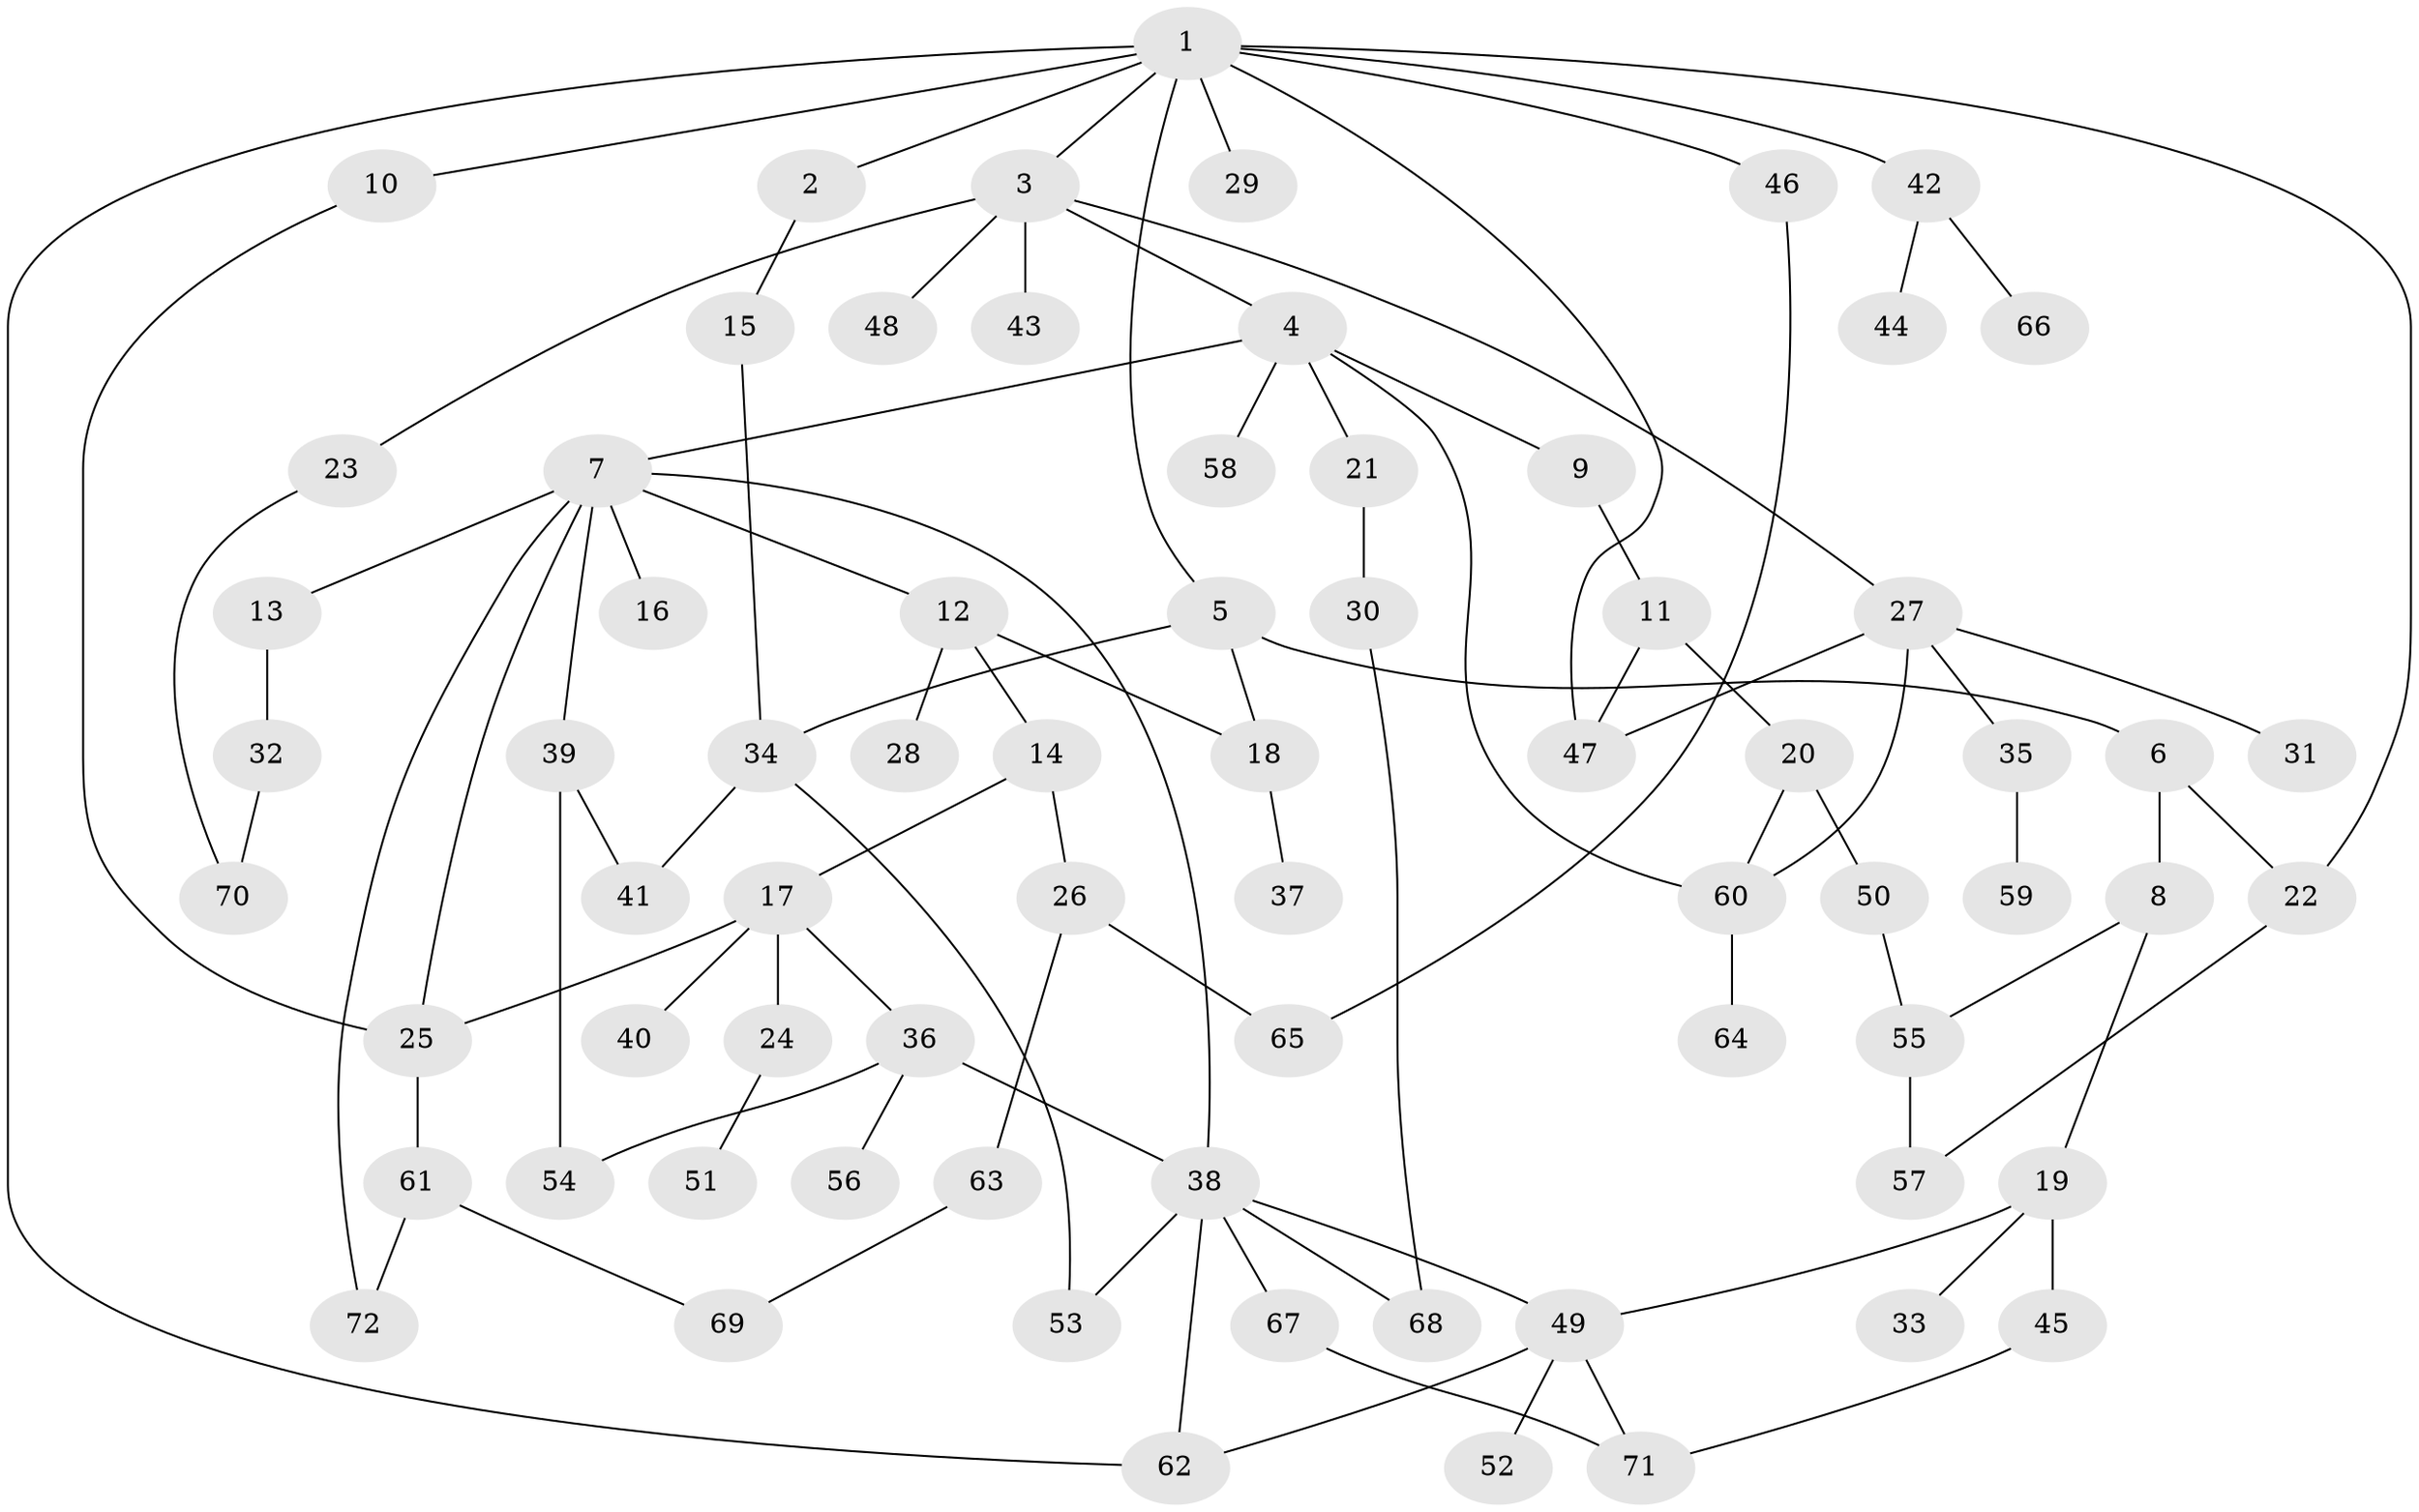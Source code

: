 // coarse degree distribution, {9: 0.034482758620689655, 2: 0.3103448275862069, 4: 0.1724137931034483, 5: 0.06896551724137931, 6: 0.10344827586206896, 3: 0.20689655172413793, 1: 0.10344827586206896}
// Generated by graph-tools (version 1.1) at 2025/49/03/04/25 22:49:10]
// undirected, 72 vertices, 96 edges
graph export_dot {
  node [color=gray90,style=filled];
  1;
  2;
  3;
  4;
  5;
  6;
  7;
  8;
  9;
  10;
  11;
  12;
  13;
  14;
  15;
  16;
  17;
  18;
  19;
  20;
  21;
  22;
  23;
  24;
  25;
  26;
  27;
  28;
  29;
  30;
  31;
  32;
  33;
  34;
  35;
  36;
  37;
  38;
  39;
  40;
  41;
  42;
  43;
  44;
  45;
  46;
  47;
  48;
  49;
  50;
  51;
  52;
  53;
  54;
  55;
  56;
  57;
  58;
  59;
  60;
  61;
  62;
  63;
  64;
  65;
  66;
  67;
  68;
  69;
  70;
  71;
  72;
  1 -- 2;
  1 -- 3;
  1 -- 5;
  1 -- 10;
  1 -- 29;
  1 -- 42;
  1 -- 46;
  1 -- 47;
  1 -- 62;
  1 -- 22;
  2 -- 15;
  3 -- 4;
  3 -- 23;
  3 -- 27;
  3 -- 43;
  3 -- 48;
  4 -- 7;
  4 -- 9;
  4 -- 21;
  4 -- 58;
  4 -- 60;
  5 -- 6;
  5 -- 34;
  5 -- 18;
  6 -- 8;
  6 -- 22;
  7 -- 12;
  7 -- 13;
  7 -- 16;
  7 -- 38;
  7 -- 39;
  7 -- 72;
  7 -- 25;
  8 -- 19;
  8 -- 55;
  9 -- 11;
  10 -- 25;
  11 -- 20;
  11 -- 47;
  12 -- 14;
  12 -- 18;
  12 -- 28;
  13 -- 32;
  14 -- 17;
  14 -- 26;
  15 -- 34;
  17 -- 24;
  17 -- 25;
  17 -- 36;
  17 -- 40;
  18 -- 37;
  19 -- 33;
  19 -- 45;
  19 -- 49;
  20 -- 50;
  20 -- 60;
  21 -- 30;
  22 -- 57;
  23 -- 70;
  24 -- 51;
  25 -- 61;
  26 -- 63;
  26 -- 65;
  27 -- 31;
  27 -- 35;
  27 -- 47;
  27 -- 60;
  30 -- 68;
  32 -- 70;
  34 -- 41;
  34 -- 53;
  35 -- 59;
  36 -- 56;
  36 -- 38;
  36 -- 54;
  38 -- 67;
  38 -- 68;
  38 -- 62;
  38 -- 49;
  38 -- 53;
  39 -- 54;
  39 -- 41;
  42 -- 44;
  42 -- 66;
  45 -- 71;
  46 -- 65;
  49 -- 52;
  49 -- 62;
  49 -- 71;
  50 -- 55;
  55 -- 57;
  60 -- 64;
  61 -- 69;
  61 -- 72;
  63 -- 69;
  67 -- 71;
}
